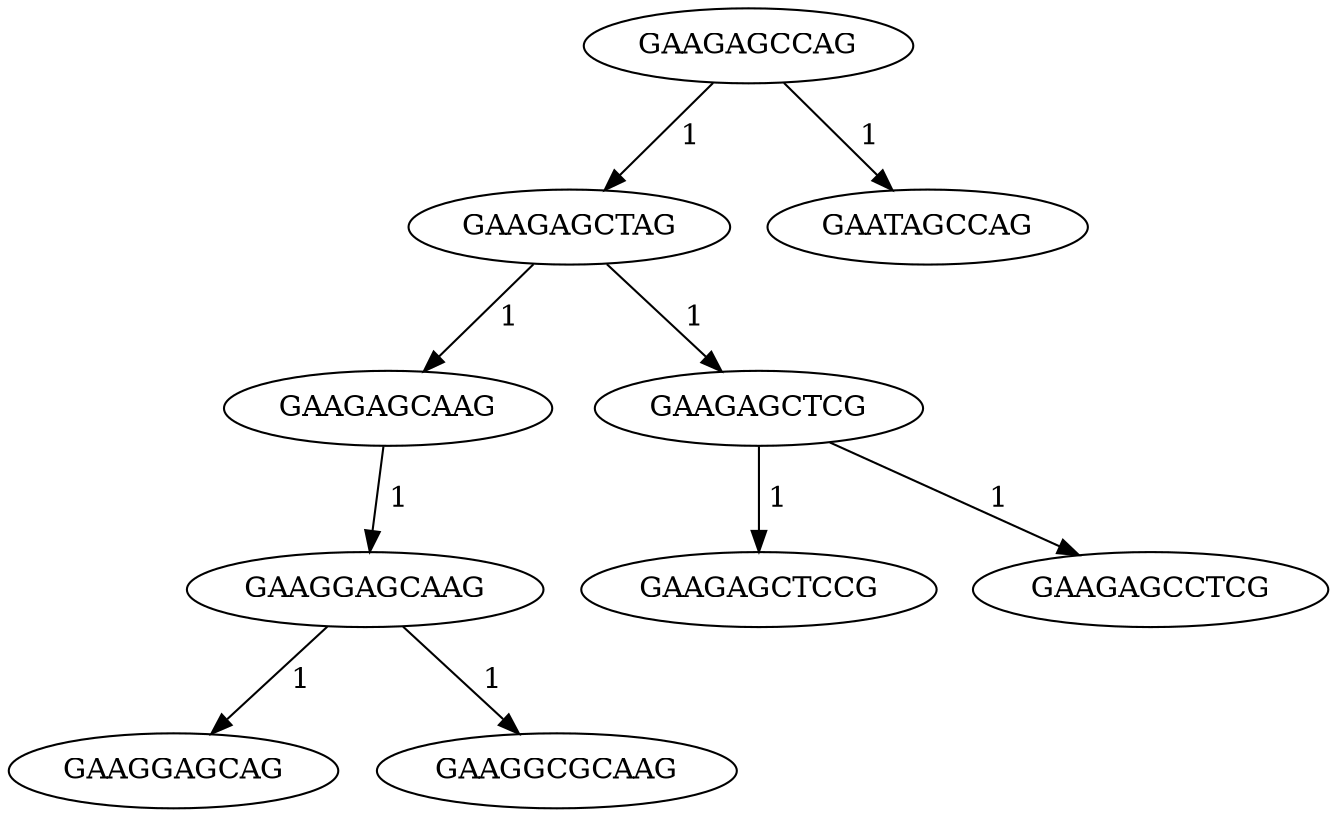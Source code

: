 digraph Mutation { 
"GAAGAGCCAG" -> "GAAGAGCTAG" [label=" 1"];
"GAAGAGCTAG" -> "GAAGAGCAAG" [label=" 1"];
"GAAGAGCAAG" -> "GAAGGAGCAAG" [label=" 1"];
"GAAGGAGCAAG" -> "GAAGGAGCAG" [label=" 1"];
"GAAGAGCTAG" -> "GAAGAGCTCG" [label=" 1"];
"GAAGAGCCAG" -> "GAATAGCCAG" [label=" 1"];
"GAAGGAGCAAG" -> "GAAGGCGCAAG" [label=" 1"];
"GAAGAGCTCG" -> "GAAGAGCTCCG" [label=" 1"];
"GAAGAGCTCG" -> "GAAGAGCCTCG" [label=" 1"];
}
